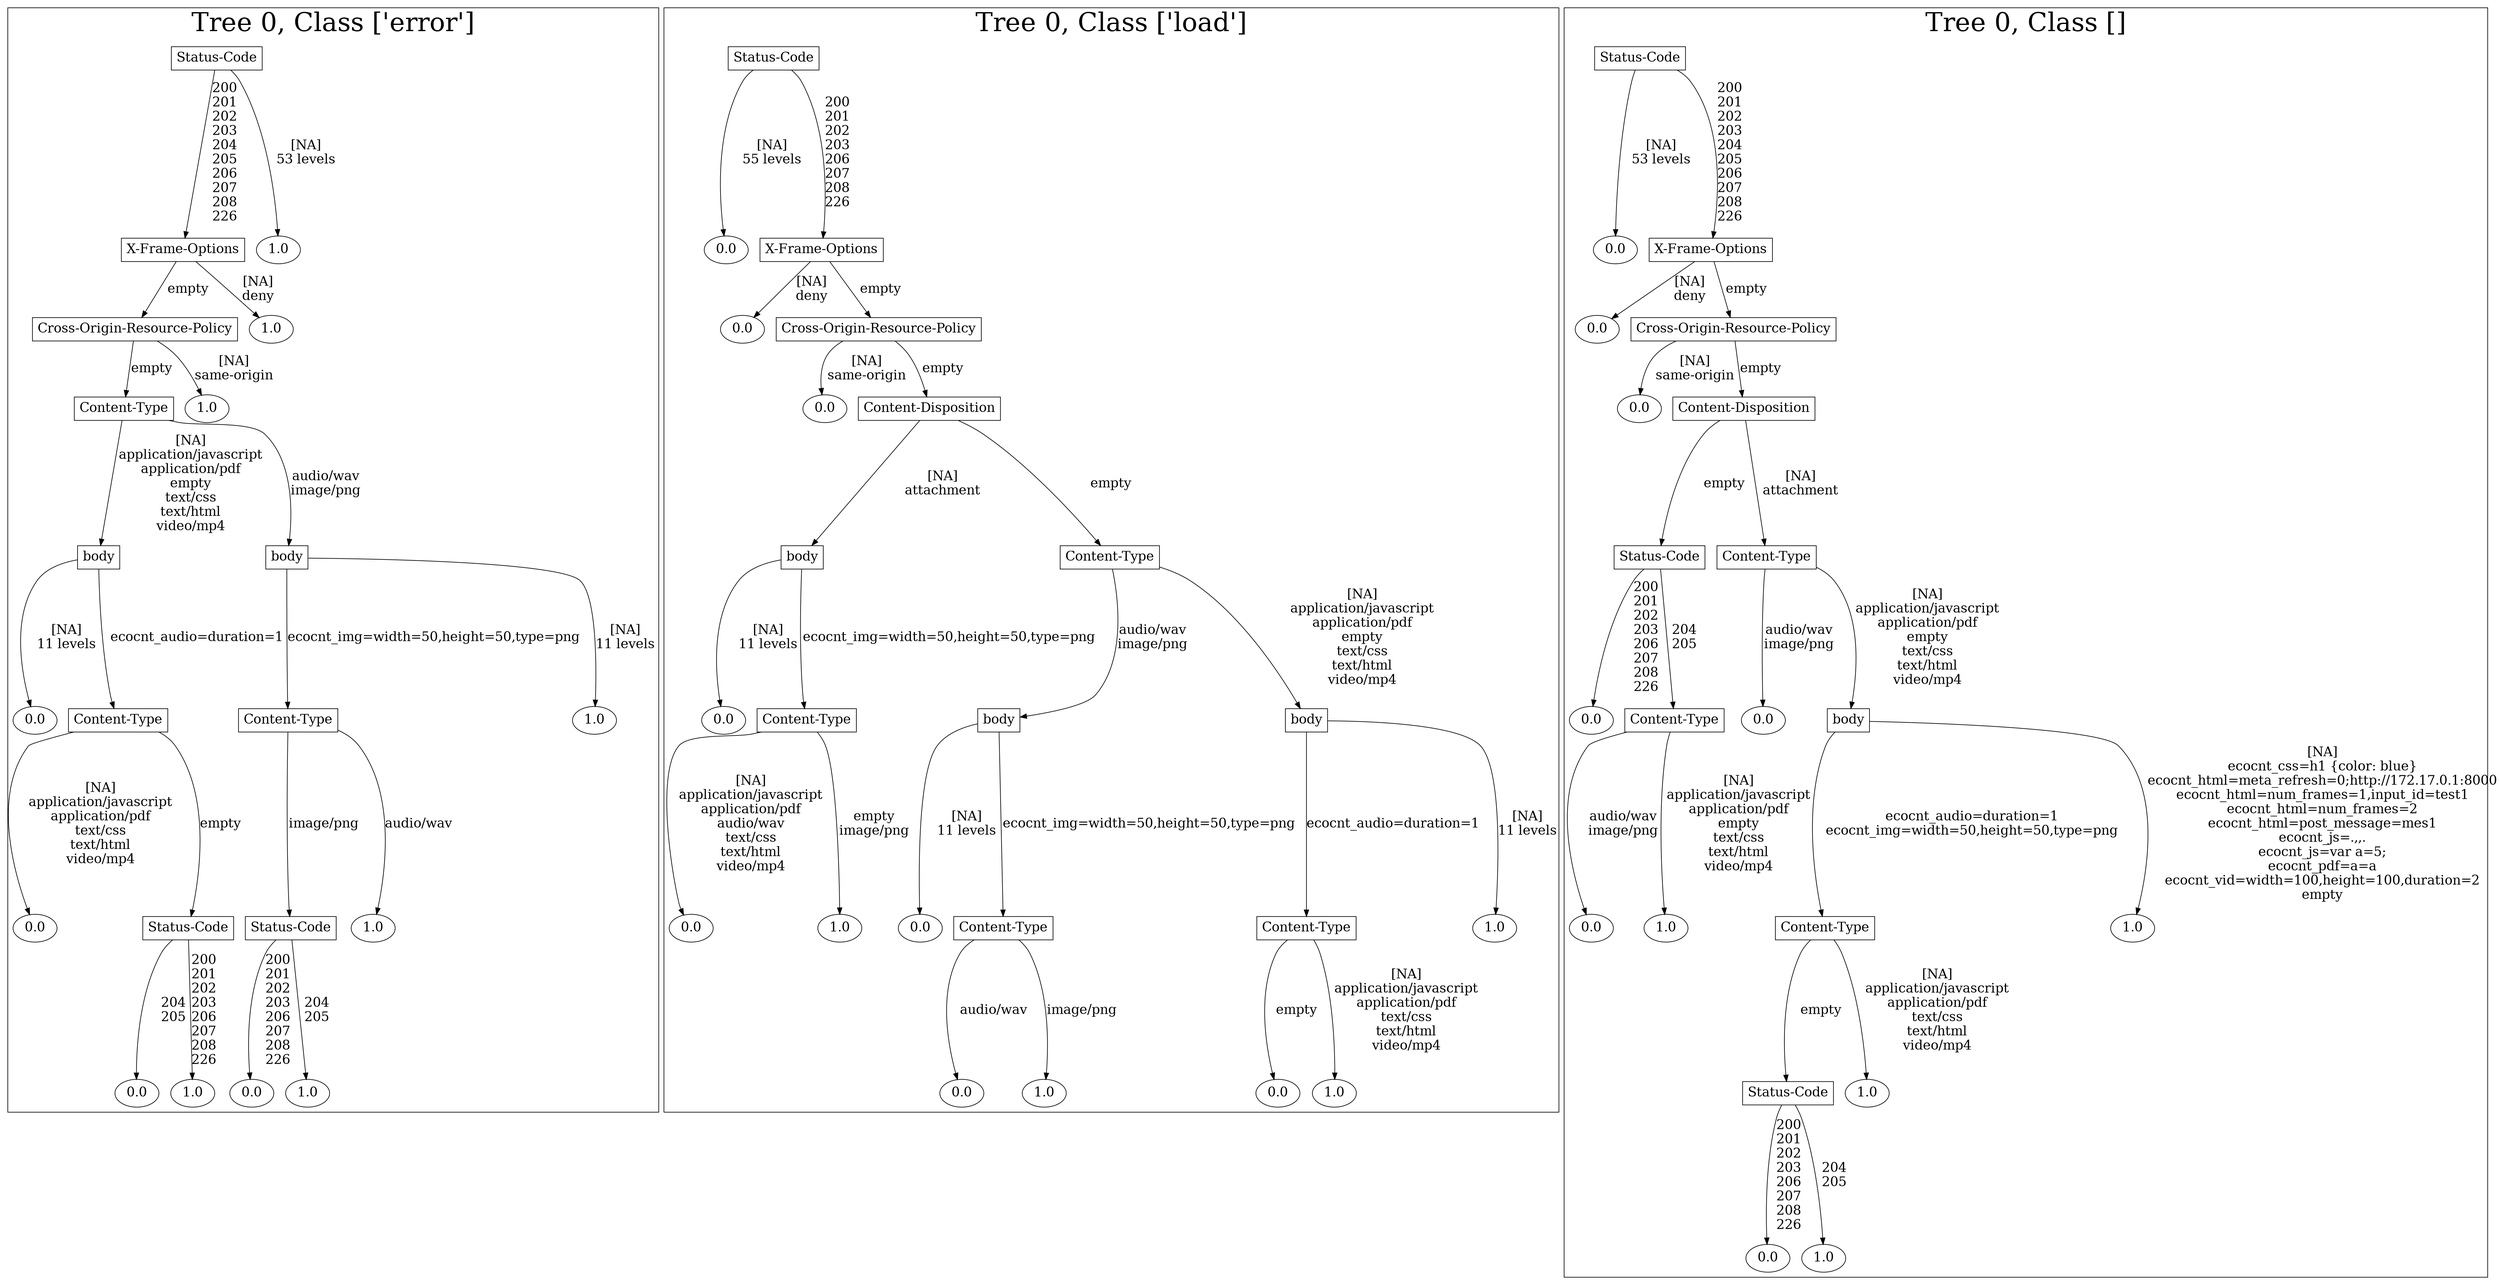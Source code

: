 /*
Generated by:
    http://https://github.com/h2oai/h2o-3/tree/master/h2o-genmodel/src/main/java/hex/genmodel/tools/PrintMojo.java
*/

/*
On a mac:

$ brew install graphviz
$ dot -Tpng file.gv -o file.png
$ open file.png
*/

digraph G {

subgraph cluster_0 {
/* Nodes */

/* Level 0 */
{
"SG_0_Node_0" [shape=box, fontsize=20, label="Status-Code"]
}

/* Level 1 */
{
"SG_0_Node_1" [shape=box, fontsize=20, label="X-Frame-Options"]
"SG_0_Node_10" [fontsize=20, label="1.0"]
}

/* Level 2 */
{
"SG_0_Node_2" [shape=box, fontsize=20, label="Cross-Origin-Resource-Policy"]
"SG_0_Node_11" [fontsize=20, label="1.0"]
}

/* Level 3 */
{
"SG_0_Node_3" [shape=box, fontsize=20, label="Content-Type"]
"SG_0_Node_12" [fontsize=20, label="1.0"]
}

/* Level 4 */
{
"SG_0_Node_4" [shape=box, fontsize=20, label="body"]
"SG_0_Node_5" [shape=box, fontsize=20, label="body"]
}

/* Level 5 */
{
"SG_0_Node_13" [fontsize=20, label="0.0"]
"SG_0_Node_6" [shape=box, fontsize=20, label="Content-Type"]
"SG_0_Node_7" [shape=box, fontsize=20, label="Content-Type"]
"SG_0_Node_14" [fontsize=20, label="1.0"]
}

/* Level 6 */
{
"SG_0_Node_15" [fontsize=20, label="0.0"]
"SG_0_Node_8" [shape=box, fontsize=20, label="Status-Code"]
"SG_0_Node_9" [shape=box, fontsize=20, label="Status-Code"]
"SG_0_Node_16" [fontsize=20, label="1.0"]
}

/* Level 7 */
{
"SG_0_Node_17" [fontsize=20, label="0.0"]
"SG_0_Node_18" [fontsize=20, label="1.0"]
"SG_0_Node_19" [fontsize=20, label="0.0"]
"SG_0_Node_20" [fontsize=20, label="1.0"]
}

/* Edges */
"SG_0_Node_0" -> "SG_0_Node_1" [fontsize=20, label="200
201
202
203
204
205
206
207
208
226
"]
"SG_0_Node_0" -> "SG_0_Node_10" [fontsize=20, label="[NA]
53 levels
"]
"SG_0_Node_1" -> "SG_0_Node_2" [fontsize=20, label="empty
"]
"SG_0_Node_1" -> "SG_0_Node_11" [fontsize=20, label="[NA]
deny
"]
"SG_0_Node_2" -> "SG_0_Node_3" [fontsize=20, label="empty
"]
"SG_0_Node_2" -> "SG_0_Node_12" [fontsize=20, label="[NA]
same-origin
"]
"SG_0_Node_3" -> "SG_0_Node_4" [fontsize=20, label="[NA]
application/javascript
application/pdf
empty
text/css
text/html
video/mp4
"]
"SG_0_Node_3" -> "SG_0_Node_5" [fontsize=20, label="audio/wav
image/png
"]
"SG_0_Node_5" -> "SG_0_Node_7" [fontsize=20, label="ecocnt_img=width=50,height=50,type=png
"]
"SG_0_Node_5" -> "SG_0_Node_14" [fontsize=20, label="[NA]
11 levels
"]
"SG_0_Node_7" -> "SG_0_Node_9" [fontsize=20, label="image/png
"]
"SG_0_Node_7" -> "SG_0_Node_16" [fontsize=20, label="audio/wav
"]
"SG_0_Node_9" -> "SG_0_Node_19" [fontsize=20, label="200
201
202
203
206
207
208
226
"]
"SG_0_Node_9" -> "SG_0_Node_20" [fontsize=20, label="204
205
"]
"SG_0_Node_4" -> "SG_0_Node_13" [fontsize=20, label="[NA]
11 levels
"]
"SG_0_Node_4" -> "SG_0_Node_6" [fontsize=20, label="ecocnt_audio=duration=1
"]
"SG_0_Node_6" -> "SG_0_Node_15" [fontsize=20, label="[NA]
application/javascript
application/pdf
text/css
text/html
video/mp4
"]
"SG_0_Node_6" -> "SG_0_Node_8" [fontsize=20, label="empty
"]
"SG_0_Node_8" -> "SG_0_Node_17" [fontsize=20, label="204
205
"]
"SG_0_Node_8" -> "SG_0_Node_18" [fontsize=20, label="200
201
202
203
206
207
208
226
"]

fontsize=40
label="Tree 0, Class ['error']"
}

subgraph cluster_1 {
/* Nodes */

/* Level 0 */
{
"SG_1_Node_0" [shape=box, fontsize=20, label="Status-Code"]
}

/* Level 1 */
{
"SG_1_Node_11" [fontsize=20, label="0.0"]
"SG_1_Node_1" [shape=box, fontsize=20, label="X-Frame-Options"]
}

/* Level 2 */
{
"SG_1_Node_12" [fontsize=20, label="0.0"]
"SG_1_Node_2" [shape=box, fontsize=20, label="Cross-Origin-Resource-Policy"]
}

/* Level 3 */
{
"SG_1_Node_13" [fontsize=20, label="0.0"]
"SG_1_Node_3" [shape=box, fontsize=20, label="Content-Disposition"]
}

/* Level 4 */
{
"SG_1_Node_4" [shape=box, fontsize=20, label="body"]
"SG_1_Node_5" [shape=box, fontsize=20, label="Content-Type"]
}

/* Level 5 */
{
"SG_1_Node_14" [fontsize=20, label="0.0"]
"SG_1_Node_6" [shape=box, fontsize=20, label="Content-Type"]
"SG_1_Node_7" [shape=box, fontsize=20, label="body"]
"SG_1_Node_8" [shape=box, fontsize=20, label="body"]
}

/* Level 6 */
{
"SG_1_Node_15" [fontsize=20, label="0.0"]
"SG_1_Node_16" [fontsize=20, label="1.0"]
"SG_1_Node_17" [fontsize=20, label="0.0"]
"SG_1_Node_9" [shape=box, fontsize=20, label="Content-Type"]
"SG_1_Node_10" [shape=box, fontsize=20, label="Content-Type"]
"SG_1_Node_18" [fontsize=20, label="1.0"]
}

/* Level 7 */
{
"SG_1_Node_19" [fontsize=20, label="0.0"]
"SG_1_Node_20" [fontsize=20, label="1.0"]
"SG_1_Node_21" [fontsize=20, label="0.0"]
"SG_1_Node_22" [fontsize=20, label="1.0"]
}

/* Edges */
"SG_1_Node_0" -> "SG_1_Node_11" [fontsize=20, label="[NA]
55 levels
"]
"SG_1_Node_0" -> "SG_1_Node_1" [fontsize=20, label="200
201
202
203
206
207
208
226
"]
"SG_1_Node_1" -> "SG_1_Node_12" [fontsize=20, label="[NA]
deny
"]
"SG_1_Node_1" -> "SG_1_Node_2" [fontsize=20, label="empty
"]
"SG_1_Node_2" -> "SG_1_Node_13" [fontsize=20, label="[NA]
same-origin
"]
"SG_1_Node_2" -> "SG_1_Node_3" [fontsize=20, label="empty
"]
"SG_1_Node_3" -> "SG_1_Node_4" [fontsize=20, label="[NA]
attachment
"]
"SG_1_Node_3" -> "SG_1_Node_5" [fontsize=20, label="empty
"]
"SG_1_Node_5" -> "SG_1_Node_7" [fontsize=20, label="audio/wav
image/png
"]
"SG_1_Node_5" -> "SG_1_Node_8" [fontsize=20, label="[NA]
application/javascript
application/pdf
empty
text/css
text/html
video/mp4
"]
"SG_1_Node_8" -> "SG_1_Node_10" [fontsize=20, label="ecocnt_audio=duration=1
"]
"SG_1_Node_8" -> "SG_1_Node_18" [fontsize=20, label="[NA]
11 levels
"]
"SG_1_Node_10" -> "SG_1_Node_21" [fontsize=20, label="empty
"]
"SG_1_Node_10" -> "SG_1_Node_22" [fontsize=20, label="[NA]
application/javascript
application/pdf
text/css
text/html
video/mp4
"]
"SG_1_Node_7" -> "SG_1_Node_17" [fontsize=20, label="[NA]
11 levels
"]
"SG_1_Node_7" -> "SG_1_Node_9" [fontsize=20, label="ecocnt_img=width=50,height=50,type=png
"]
"SG_1_Node_9" -> "SG_1_Node_19" [fontsize=20, label="audio/wav
"]
"SG_1_Node_9" -> "SG_1_Node_20" [fontsize=20, label="image/png
"]
"SG_1_Node_4" -> "SG_1_Node_14" [fontsize=20, label="[NA]
11 levels
"]
"SG_1_Node_4" -> "SG_1_Node_6" [fontsize=20, label="ecocnt_img=width=50,height=50,type=png
"]
"SG_1_Node_6" -> "SG_1_Node_15" [fontsize=20, label="[NA]
application/javascript
application/pdf
audio/wav
text/css
text/html
video/mp4
"]
"SG_1_Node_6" -> "SG_1_Node_16" [fontsize=20, label="empty
image/png
"]

fontsize=40
label="Tree 0, Class ['load']"
}

subgraph cluster_2 {
/* Nodes */

/* Level 0 */
{
"SG_2_Node_0" [shape=box, fontsize=20, label="Status-Code"]
}

/* Level 1 */
{
"SG_2_Node_10" [fontsize=20, label="0.0"]
"SG_2_Node_1" [shape=box, fontsize=20, label="X-Frame-Options"]
}

/* Level 2 */
{
"SG_2_Node_11" [fontsize=20, label="0.0"]
"SG_2_Node_2" [shape=box, fontsize=20, label="Cross-Origin-Resource-Policy"]
}

/* Level 3 */
{
"SG_2_Node_12" [fontsize=20, label="0.0"]
"SG_2_Node_3" [shape=box, fontsize=20, label="Content-Disposition"]
}

/* Level 4 */
{
"SG_2_Node_4" [shape=box, fontsize=20, label="Status-Code"]
"SG_2_Node_5" [shape=box, fontsize=20, label="Content-Type"]
}

/* Level 5 */
{
"SG_2_Node_13" [fontsize=20, label="0.0"]
"SG_2_Node_6" [shape=box, fontsize=20, label="Content-Type"]
"SG_2_Node_14" [fontsize=20, label="0.0"]
"SG_2_Node_7" [shape=box, fontsize=20, label="body"]
}

/* Level 6 */
{
"SG_2_Node_15" [fontsize=20, label="0.0"]
"SG_2_Node_16" [fontsize=20, label="1.0"]
"SG_2_Node_8" [shape=box, fontsize=20, label="Content-Type"]
"SG_2_Node_17" [fontsize=20, label="1.0"]
}

/* Level 7 */
{
"SG_2_Node_9" [shape=box, fontsize=20, label="Status-Code"]
"SG_2_Node_18" [fontsize=20, label="1.0"]
}

/* Level 8 */
{
"SG_2_Node_19" [fontsize=20, label="0.0"]
"SG_2_Node_20" [fontsize=20, label="1.0"]
}

/* Edges */
"SG_2_Node_0" -> "SG_2_Node_10" [fontsize=20, label="[NA]
53 levels
"]
"SG_2_Node_0" -> "SG_2_Node_1" [fontsize=20, label="200
201
202
203
204
205
206
207
208
226
"]
"SG_2_Node_1" -> "SG_2_Node_11" [fontsize=20, label="[NA]
deny
"]
"SG_2_Node_1" -> "SG_2_Node_2" [fontsize=20, label="empty
"]
"SG_2_Node_2" -> "SG_2_Node_12" [fontsize=20, label="[NA]
same-origin
"]
"SG_2_Node_2" -> "SG_2_Node_3" [fontsize=20, label="empty
"]
"SG_2_Node_3" -> "SG_2_Node_4" [fontsize=20, label="empty
"]
"SG_2_Node_3" -> "SG_2_Node_5" [fontsize=20, label="[NA]
attachment
"]
"SG_2_Node_5" -> "SG_2_Node_14" [fontsize=20, label="audio/wav
image/png
"]
"SG_2_Node_5" -> "SG_2_Node_7" [fontsize=20, label="[NA]
application/javascript
application/pdf
empty
text/css
text/html
video/mp4
"]
"SG_2_Node_7" -> "SG_2_Node_8" [fontsize=20, label="ecocnt_audio=duration=1
ecocnt_img=width=50,height=50,type=png
"]
"SG_2_Node_7" -> "SG_2_Node_17" [fontsize=20, label="[NA]
ecocnt_css=h1 {color: blue}
ecocnt_html=meta_refresh=0;http://172.17.0.1:8000
ecocnt_html=num_frames=1,input_id=test1
ecocnt_html=num_frames=2
ecocnt_html=post_message=mes1
ecocnt_js=.,,.
ecocnt_js=var a=5;
ecocnt_pdf=a=a
ecocnt_vid=width=100,height=100,duration=2
empty
"]
"SG_2_Node_8" -> "SG_2_Node_9" [fontsize=20, label="empty
"]
"SG_2_Node_8" -> "SG_2_Node_18" [fontsize=20, label="[NA]
application/javascript
application/pdf
text/css
text/html
video/mp4
"]
"SG_2_Node_9" -> "SG_2_Node_19" [fontsize=20, label="200
201
202
203
206
207
208
226
"]
"SG_2_Node_9" -> "SG_2_Node_20" [fontsize=20, label="204
205
"]
"SG_2_Node_4" -> "SG_2_Node_13" [fontsize=20, label="200
201
202
203
206
207
208
226
"]
"SG_2_Node_4" -> "SG_2_Node_6" [fontsize=20, label="204
205
"]
"SG_2_Node_6" -> "SG_2_Node_15" [fontsize=20, label="audio/wav
image/png
"]
"SG_2_Node_6" -> "SG_2_Node_16" [fontsize=20, label="[NA]
application/javascript
application/pdf
empty
text/css
text/html
video/mp4
"]

fontsize=40
label="Tree 0, Class []"
}

}

